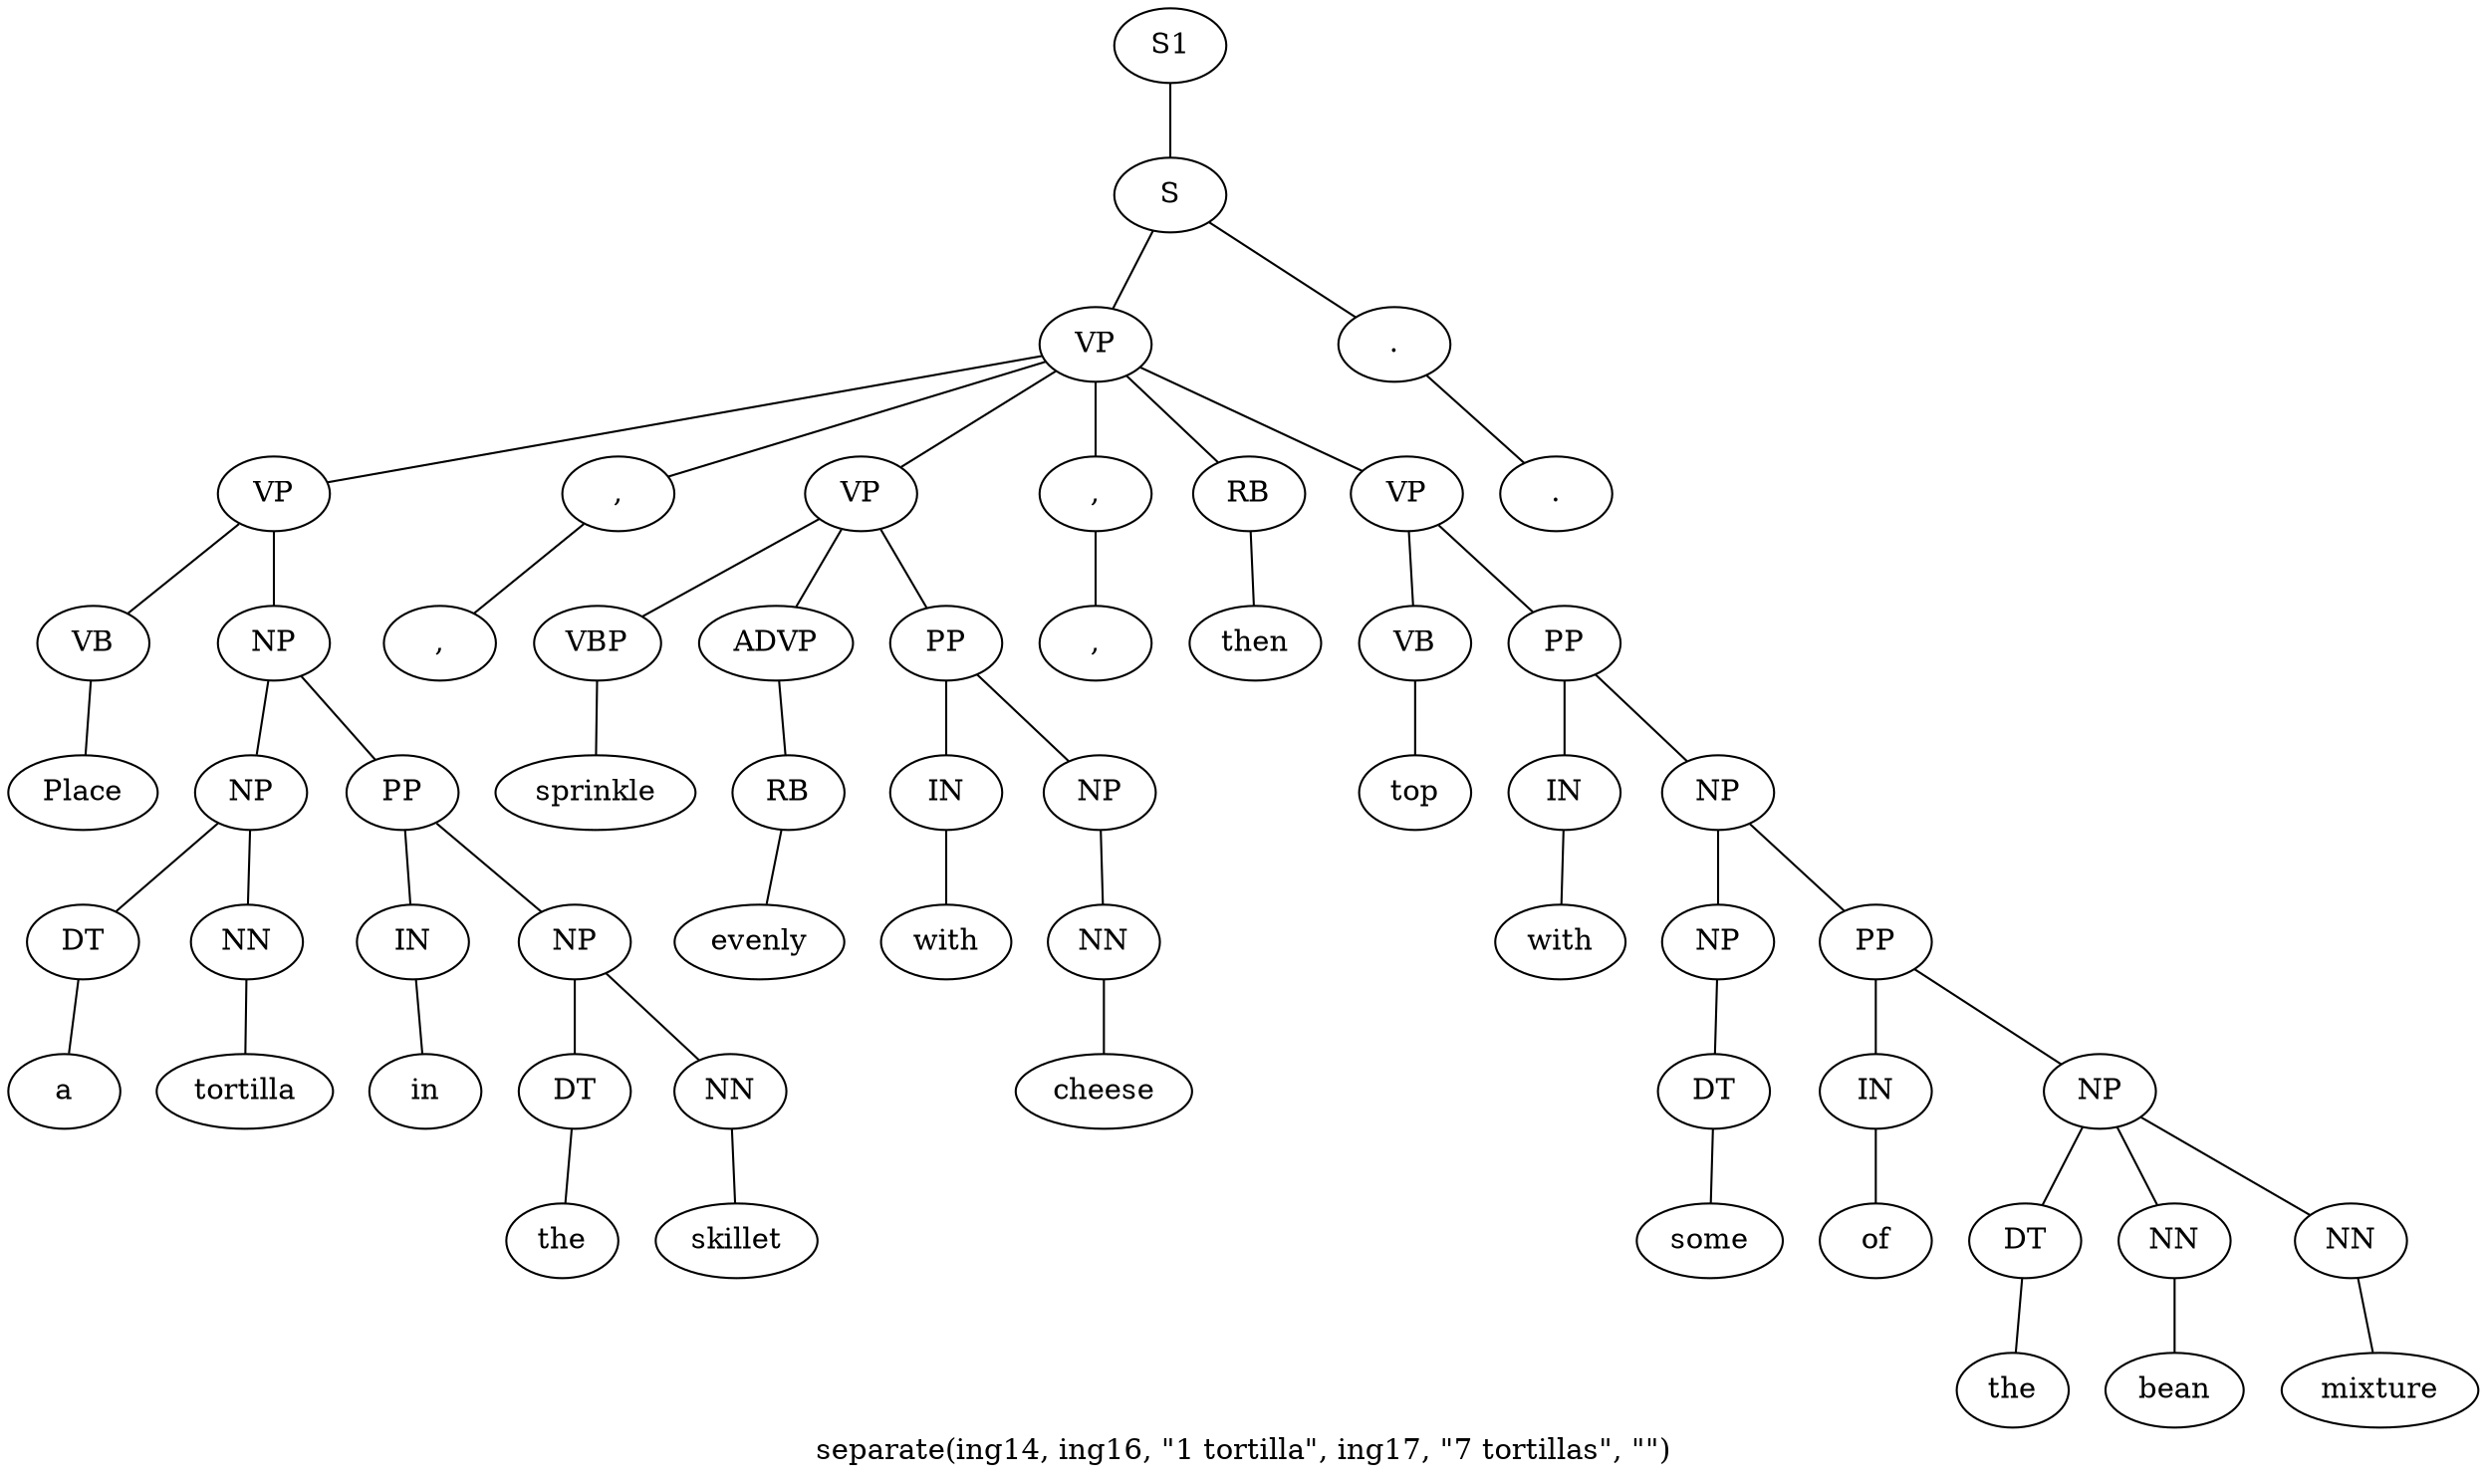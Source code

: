 graph SyntaxGraph {
	label = "separate(ing14, ing16, \"1 tortilla\", ing17, \"7 tortillas\", \"\")";
	Node0 [label="S1"];
	Node1 [label="S"];
	Node2 [label="VP"];
	Node3 [label="VP"];
	Node4 [label="VB"];
	Node5 [label="Place"];
	Node6 [label="NP"];
	Node7 [label="NP"];
	Node8 [label="DT"];
	Node9 [label="a"];
	Node10 [label="NN"];
	Node11 [label="tortilla"];
	Node12 [label="PP"];
	Node13 [label="IN"];
	Node14 [label="in"];
	Node15 [label="NP"];
	Node16 [label="DT"];
	Node17 [label="the"];
	Node18 [label="NN"];
	Node19 [label="skillet"];
	Node20 [label=","];
	Node21 [label=","];
	Node22 [label="VP"];
	Node23 [label="VBP"];
	Node24 [label="sprinkle"];
	Node25 [label="ADVP"];
	Node26 [label="RB"];
	Node27 [label="evenly"];
	Node28 [label="PP"];
	Node29 [label="IN"];
	Node30 [label="with"];
	Node31 [label="NP"];
	Node32 [label="NN"];
	Node33 [label="cheese"];
	Node34 [label=","];
	Node35 [label=","];
	Node36 [label="RB"];
	Node37 [label="then"];
	Node38 [label="VP"];
	Node39 [label="VB"];
	Node40 [label="top"];
	Node41 [label="PP"];
	Node42 [label="IN"];
	Node43 [label="with"];
	Node44 [label="NP"];
	Node45 [label="NP"];
	Node46 [label="DT"];
	Node47 [label="some"];
	Node48 [label="PP"];
	Node49 [label="IN"];
	Node50 [label="of"];
	Node51 [label="NP"];
	Node52 [label="DT"];
	Node53 [label="the"];
	Node54 [label="NN"];
	Node55 [label="bean"];
	Node56 [label="NN"];
	Node57 [label="mixture"];
	Node58 [label="."];
	Node59 [label="."];

	Node0 -- Node1;
	Node1 -- Node2;
	Node1 -- Node58;
	Node2 -- Node3;
	Node2 -- Node20;
	Node2 -- Node22;
	Node2 -- Node34;
	Node2 -- Node36;
	Node2 -- Node38;
	Node3 -- Node4;
	Node3 -- Node6;
	Node4 -- Node5;
	Node6 -- Node7;
	Node6 -- Node12;
	Node7 -- Node8;
	Node7 -- Node10;
	Node8 -- Node9;
	Node10 -- Node11;
	Node12 -- Node13;
	Node12 -- Node15;
	Node13 -- Node14;
	Node15 -- Node16;
	Node15 -- Node18;
	Node16 -- Node17;
	Node18 -- Node19;
	Node20 -- Node21;
	Node22 -- Node23;
	Node22 -- Node25;
	Node22 -- Node28;
	Node23 -- Node24;
	Node25 -- Node26;
	Node26 -- Node27;
	Node28 -- Node29;
	Node28 -- Node31;
	Node29 -- Node30;
	Node31 -- Node32;
	Node32 -- Node33;
	Node34 -- Node35;
	Node36 -- Node37;
	Node38 -- Node39;
	Node38 -- Node41;
	Node39 -- Node40;
	Node41 -- Node42;
	Node41 -- Node44;
	Node42 -- Node43;
	Node44 -- Node45;
	Node44 -- Node48;
	Node45 -- Node46;
	Node46 -- Node47;
	Node48 -- Node49;
	Node48 -- Node51;
	Node49 -- Node50;
	Node51 -- Node52;
	Node51 -- Node54;
	Node51 -- Node56;
	Node52 -- Node53;
	Node54 -- Node55;
	Node56 -- Node57;
	Node58 -- Node59;
}